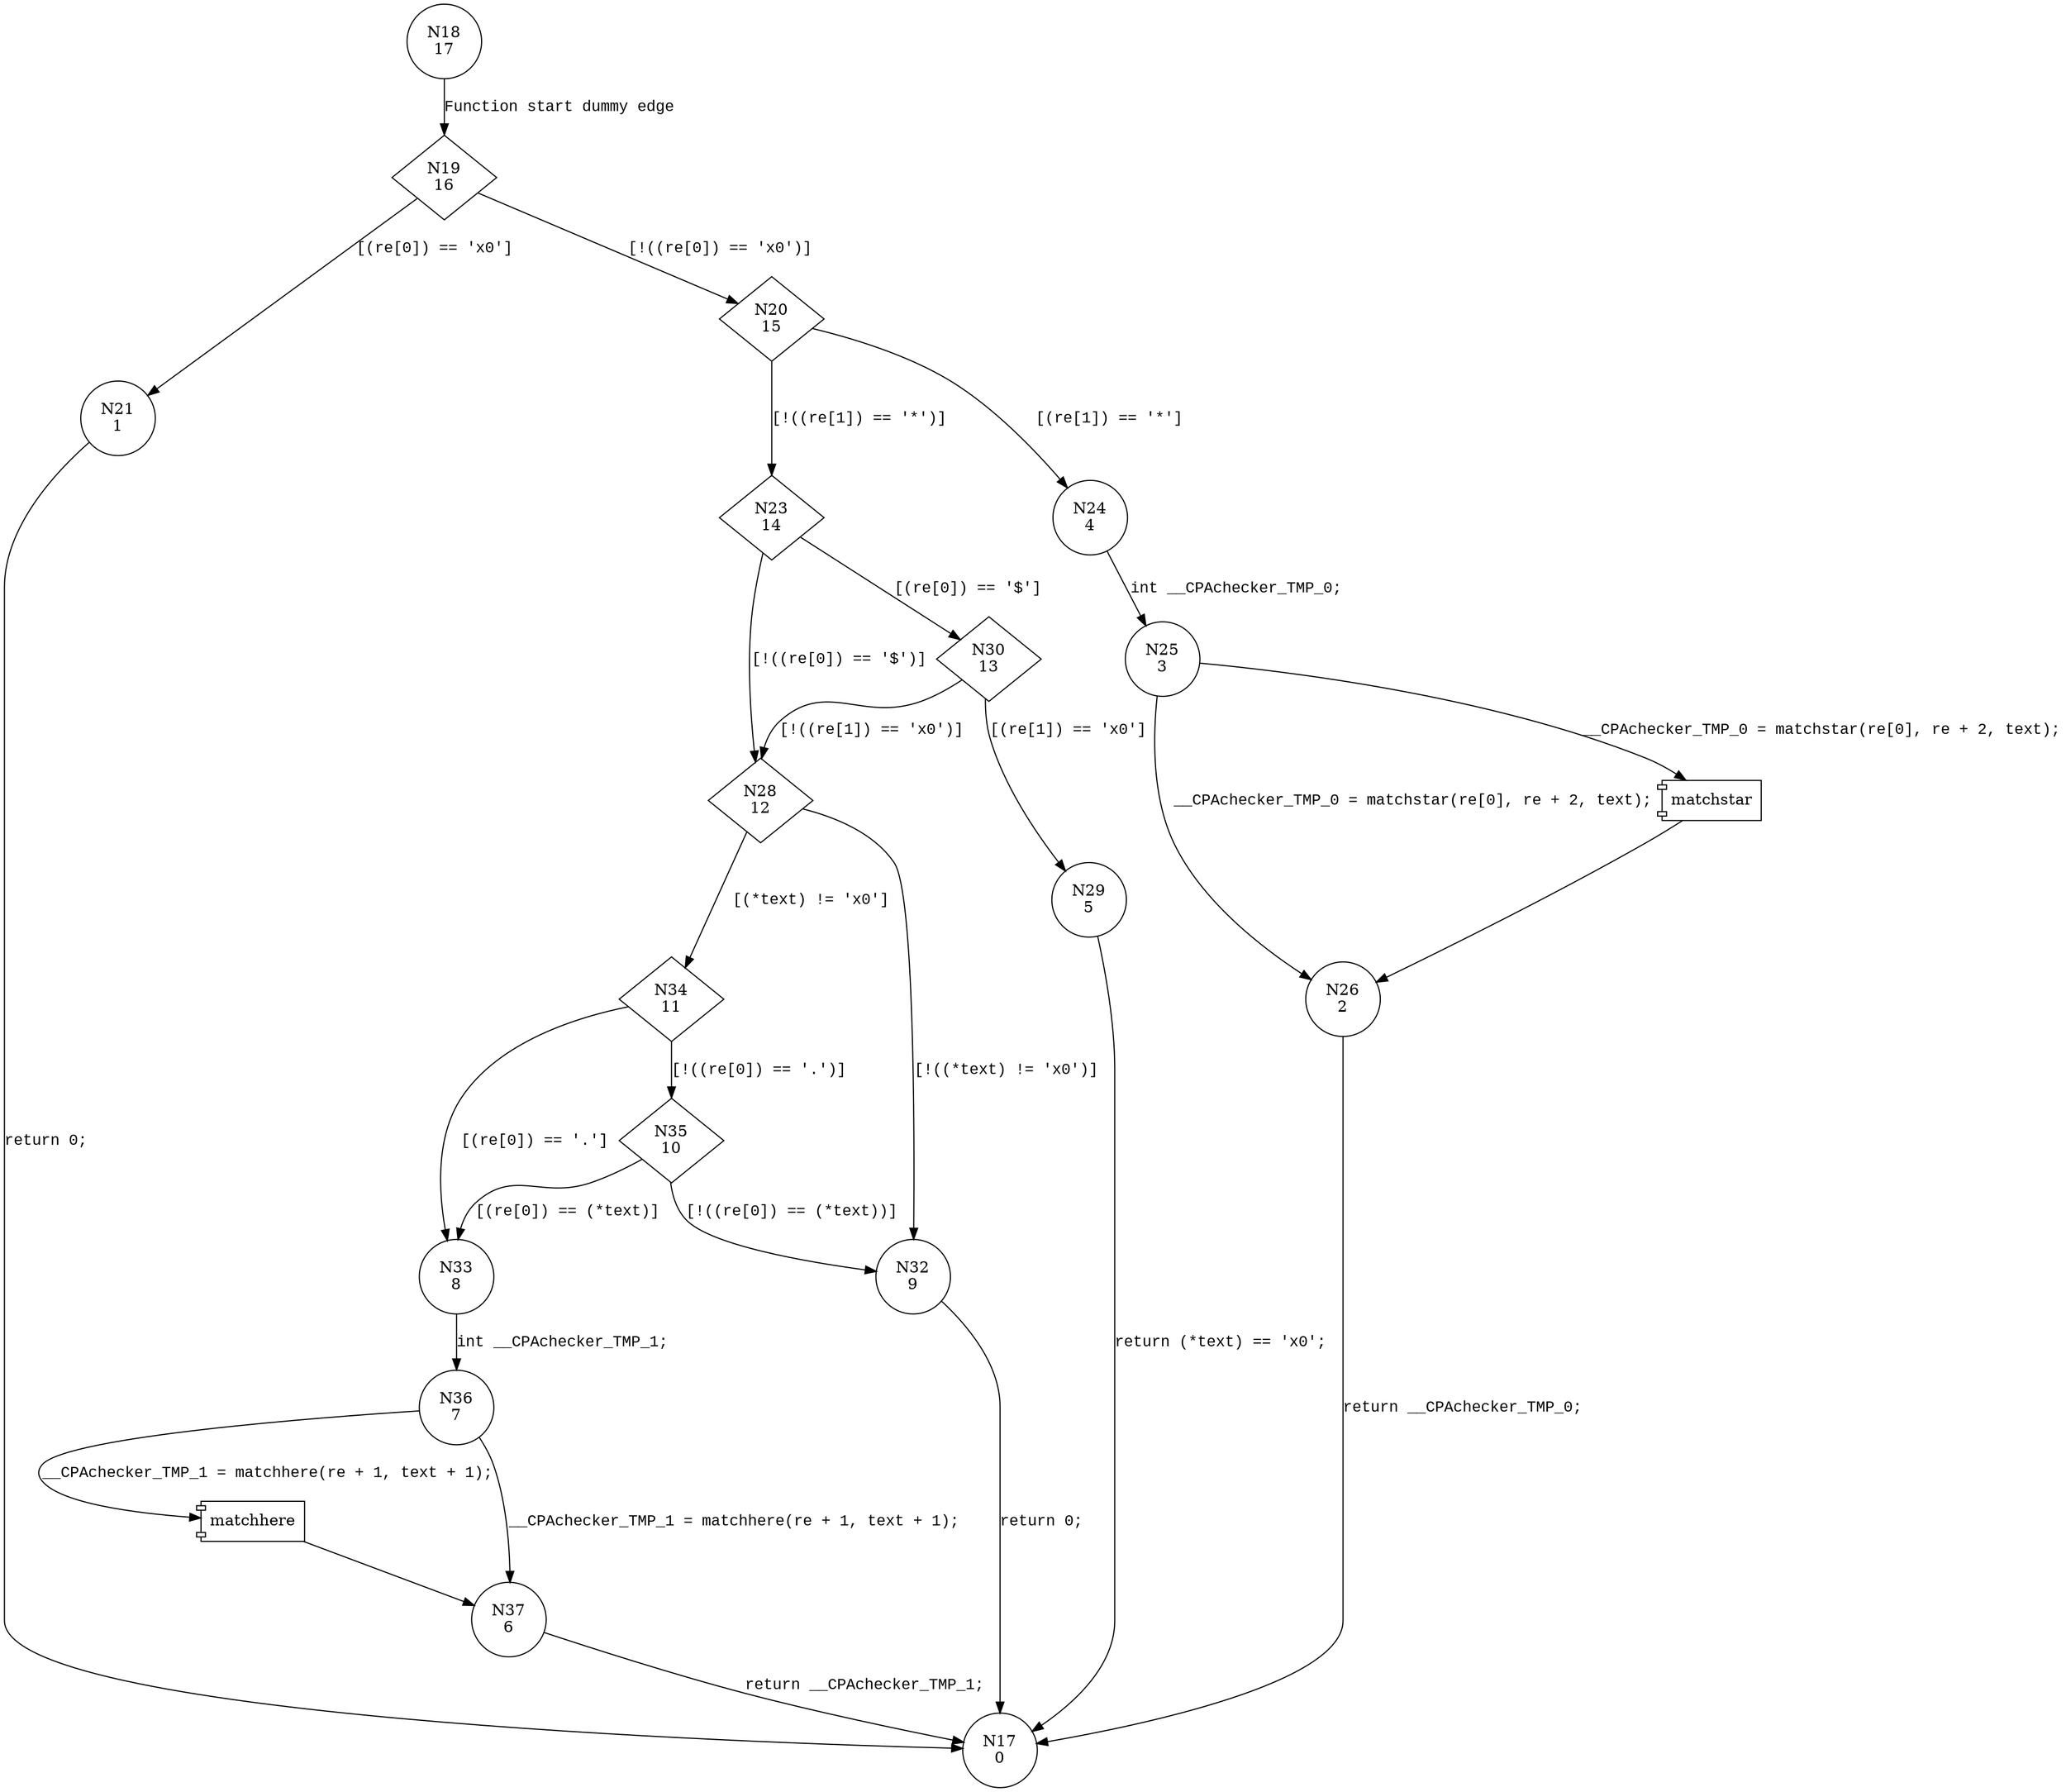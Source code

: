digraph matchhere {
18 [shape="circle" label="N18\n17"]
19 [shape="diamond" label="N19\n16"]
21 [shape="circle" label="N21\n1"]
20 [shape="diamond" label="N20\n15"]
24 [shape="circle" label="N24\n4"]
23 [shape="diamond" label="N23\n14"]
30 [shape="diamond" label="N30\n13"]
28 [shape="diamond" label="N28\n12"]
34 [shape="diamond" label="N34\n11"]
32 [shape="circle" label="N32\n9"]
17 [shape="circle" label="N17\n0"]
33 [shape="circle" label="N33\n8"]
35 [shape="diamond" label="N35\n10"]
36 [shape="circle" label="N36\n7"]
37 [shape="circle" label="N37\n6"]
29 [shape="circle" label="N29\n5"]
25 [shape="circle" label="N25\n3"]
26 [shape="circle" label="N26\n2"]
18 -> 19 [label="Function start dummy edge" fontname="Courier New"]
19 -> 21 [label="[(re[0]) == '\x0']" fontname="Courier New"]
19 -> 20 [label="[!((re[0]) == '\x0')]" fontname="Courier New"]
20 -> 24 [label="[(re[1]) == '*']" fontname="Courier New"]
20 -> 23 [label="[!((re[1]) == '*')]" fontname="Courier New"]
23 -> 30 [label="[(re[0]) == '$']" fontname="Courier New"]
23 -> 28 [label="[!((re[0]) == '$')]" fontname="Courier New"]
28 -> 34 [label="[(*text) != '\x0']" fontname="Courier New"]
28 -> 32 [label="[!((*text) != '\x0')]" fontname="Courier New"]
32 -> 17 [label="return 0;" fontname="Courier New"]
34 -> 33 [label="[(re[0]) == '.']" fontname="Courier New"]
34 -> 35 [label="[!((re[0]) == '.')]" fontname="Courier New"]
35 -> 33 [label="[(re[0]) == (*text)]" fontname="Courier New"]
35 -> 32 [label="[!((re[0]) == (*text))]" fontname="Courier New"]
33 -> 36 [label="int __CPAchecker_TMP_1;" fontname="Courier New"]
100002 [shape="component" label="matchhere"]
36 -> 100002 [label="__CPAchecker_TMP_1 = matchhere(re + 1, text + 1);" fontname="Courier New"]
100002 -> 37 [label="" fontname="Courier New"]
36 -> 37 [label="__CPAchecker_TMP_1 = matchhere(re + 1, text + 1);" fontname="Courier New"]
37 -> 17 [label="return __CPAchecker_TMP_1;" fontname="Courier New"]
30 -> 29 [label="[(re[1]) == '\x0']" fontname="Courier New"]
30 -> 28 [label="[!((re[1]) == '\x0')]" fontname="Courier New"]
24 -> 25 [label="int __CPAchecker_TMP_0;" fontname="Courier New"]
100003 [shape="component" label="matchstar"]
25 -> 100003 [label="__CPAchecker_TMP_0 = matchstar(re[0], re + 2, text);" fontname="Courier New"]
100003 -> 26 [label="" fontname="Courier New"]
25 -> 26 [label="__CPAchecker_TMP_0 = matchstar(re[0], re + 2, text);" fontname="Courier New"]
26 -> 17 [label="return __CPAchecker_TMP_0;" fontname="Courier New"]
29 -> 17 [label="return (*text) == '\x0';" fontname="Courier New"]
21 -> 17 [label="return 0;" fontname="Courier New"]
}